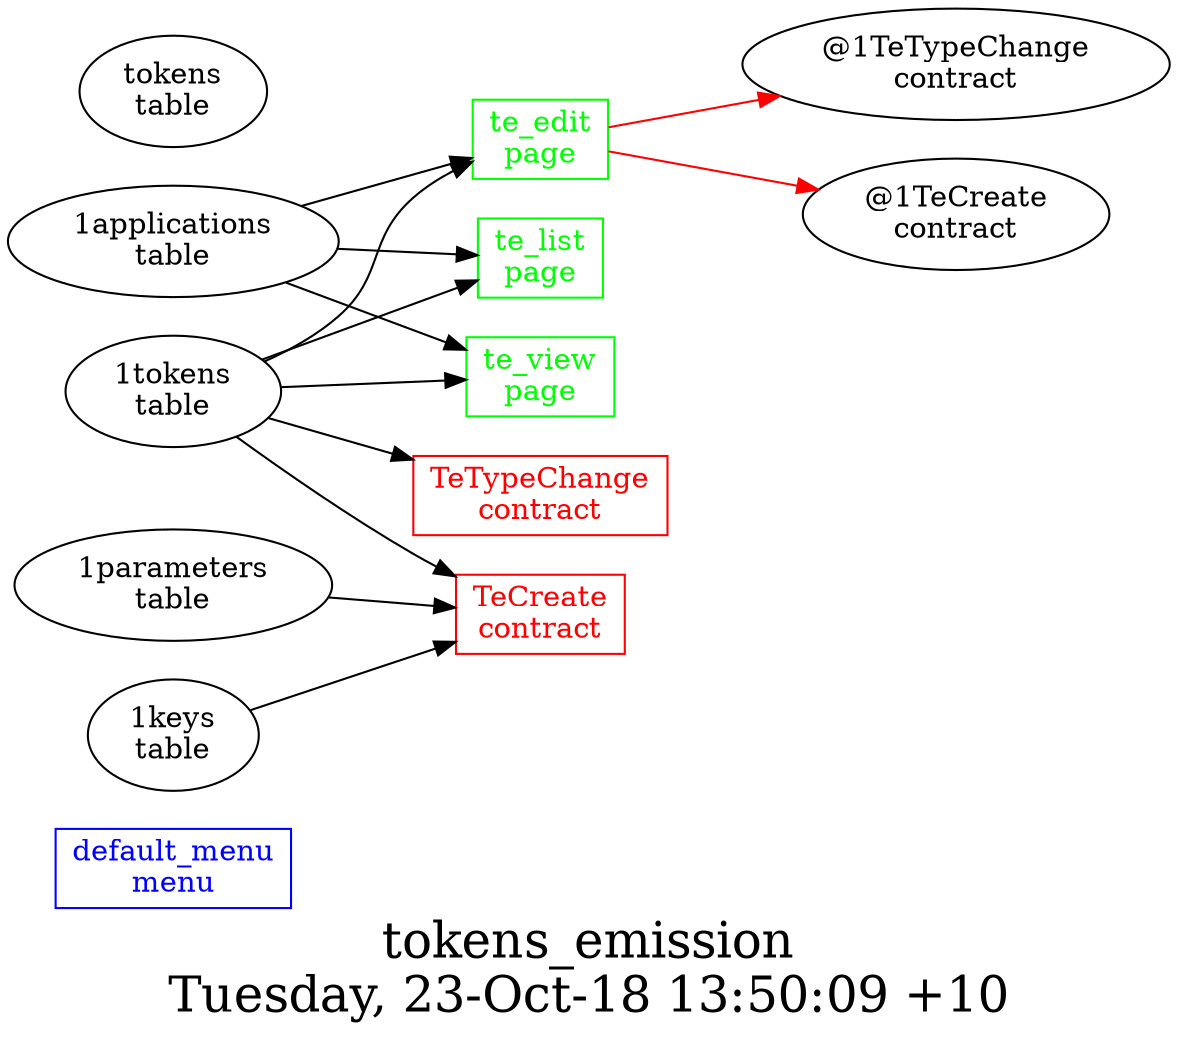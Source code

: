 digraph G {
fontsize="24";
label="tokens_emission\nTuesday, 23-Oct-18 13:50:09 +10";
nojustify=true;
ordering=out;
rankdir=LR;
size="30";
"default_menu\nmenu" [color=blue, fontcolor=blue, group=menus, shape=record];
"te_edit\npage" -> "@1TeTypeChange\ncontract"  [ color=red ]
"te_edit\npage" -> "@1TeCreate\ncontract"  [ color=red ]
"1applications\ntable" -> "te_edit\npage"
"1tokens\ntable" -> "te_edit\npage"
"te_edit\npage" [color=green, fontcolor=green, group=pages, shape=record];
"1applications\ntable" -> "te_list\npage"
"1tokens\ntable" -> "te_list\npage"
"te_list\npage" [color=green, fontcolor=green, group=pages, shape=record];
"1applications\ntable" -> "te_view\npage"
"1tokens\ntable" -> "te_view\npage"
"te_view\npage" [color=green, fontcolor=green, group=pages, shape=record];
"1parameters\ntable" -> "TeCreate\ncontract"
"1tokens\ntable" -> "TeCreate\ncontract"
"1keys\ntable" -> "TeCreate\ncontract"
"TeCreate\ncontract" [color=red, fontcolor=red, group=contracts, shape=record];
"1tokens\ntable" -> "TeTypeChange\ncontract"
"TeTypeChange\ncontract" [color=red, fontcolor=red, group=contracts, shape=record];
"tokens\ntable" [color="", fontcolor="", group=tables, shape=""];
}
